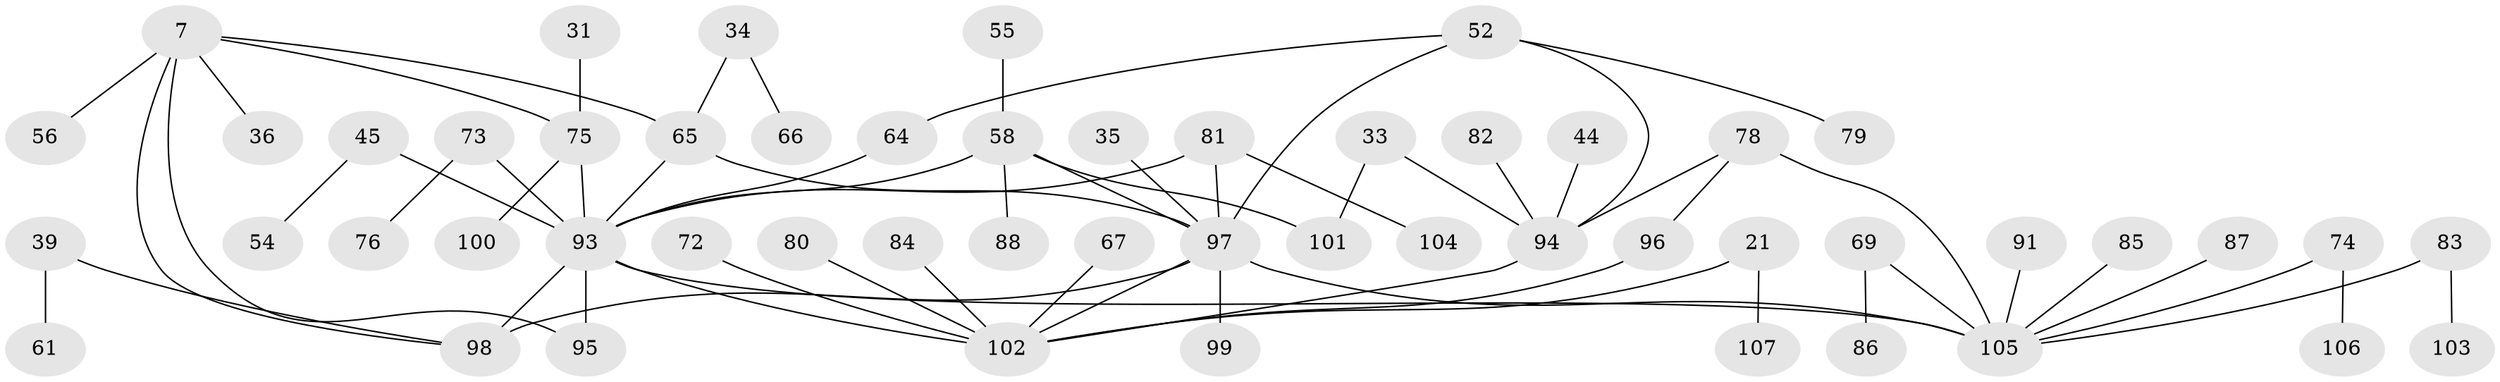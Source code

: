 // original degree distribution, {5: 0.04672897196261682, 4: 0.09345794392523364, 10: 0.009345794392523364, 6: 0.018691588785046728, 2: 0.2803738317757009, 7: 0.018691588785046728, 3: 0.16822429906542055, 1: 0.3644859813084112}
// Generated by graph-tools (version 1.1) at 2025/41/03/09/25 04:41:09]
// undirected, 53 vertices, 65 edges
graph export_dot {
graph [start="1"]
  node [color=gray90,style=filled];
  7;
  21;
  31;
  33;
  34;
  35;
  36;
  39;
  44;
  45;
  52 [super="+47"];
  54;
  55;
  56;
  58 [super="+43"];
  61;
  64 [super="+51"];
  65 [super="+9"];
  66;
  67;
  69;
  72;
  73 [super="+50+62"];
  74;
  75 [super="+23+25+28"];
  76;
  78 [super="+24"];
  79;
  80;
  81 [super="+14"];
  82;
  83;
  84;
  85;
  86;
  87;
  88;
  91;
  93 [super="+1+41+70"];
  94 [super="+13"];
  95 [super="+20+63"];
  96;
  97 [super="+22+40+53+71"];
  98 [super="+5+92"];
  99;
  100;
  101;
  102 [super="+4+16+18+77"];
  103;
  104;
  105 [super="+89+48+90"];
  106;
  107;
  7 -- 36;
  7 -- 56;
  7 -- 95;
  7 -- 98 [weight=2];
  7 -- 65;
  7 -- 75;
  21 -- 107;
  21 -- 102;
  31 -- 75;
  33 -- 101;
  33 -- 94;
  34 -- 66;
  34 -- 65;
  35 -- 97;
  39 -- 61;
  39 -- 98;
  44 -- 94;
  45 -- 54;
  45 -- 93;
  52 -- 64;
  52 -- 97;
  52 -- 94;
  52 -- 79;
  55 -- 58;
  58 -- 101;
  58 -- 88;
  58 -- 93;
  58 -- 97;
  64 -- 93;
  65 -- 93;
  65 -- 97;
  67 -- 102;
  69 -- 86;
  69 -- 105;
  72 -- 102;
  73 -- 76;
  73 -- 93;
  74 -- 106;
  74 -- 105;
  75 -- 93;
  75 -- 100;
  78 -- 94 [weight=2];
  78 -- 96;
  78 -- 105;
  80 -- 102;
  81 -- 104;
  81 -- 93;
  81 -- 97;
  82 -- 94;
  83 -- 103;
  83 -- 105;
  84 -- 102;
  85 -- 105;
  87 -- 105;
  91 -- 105;
  93 -- 98 [weight=3];
  93 -- 102 [weight=3];
  93 -- 95;
  93 -- 105;
  94 -- 102;
  96 -- 102;
  97 -- 99;
  97 -- 102 [weight=2];
  97 -- 98;
  97 -- 105 [weight=2];
}
